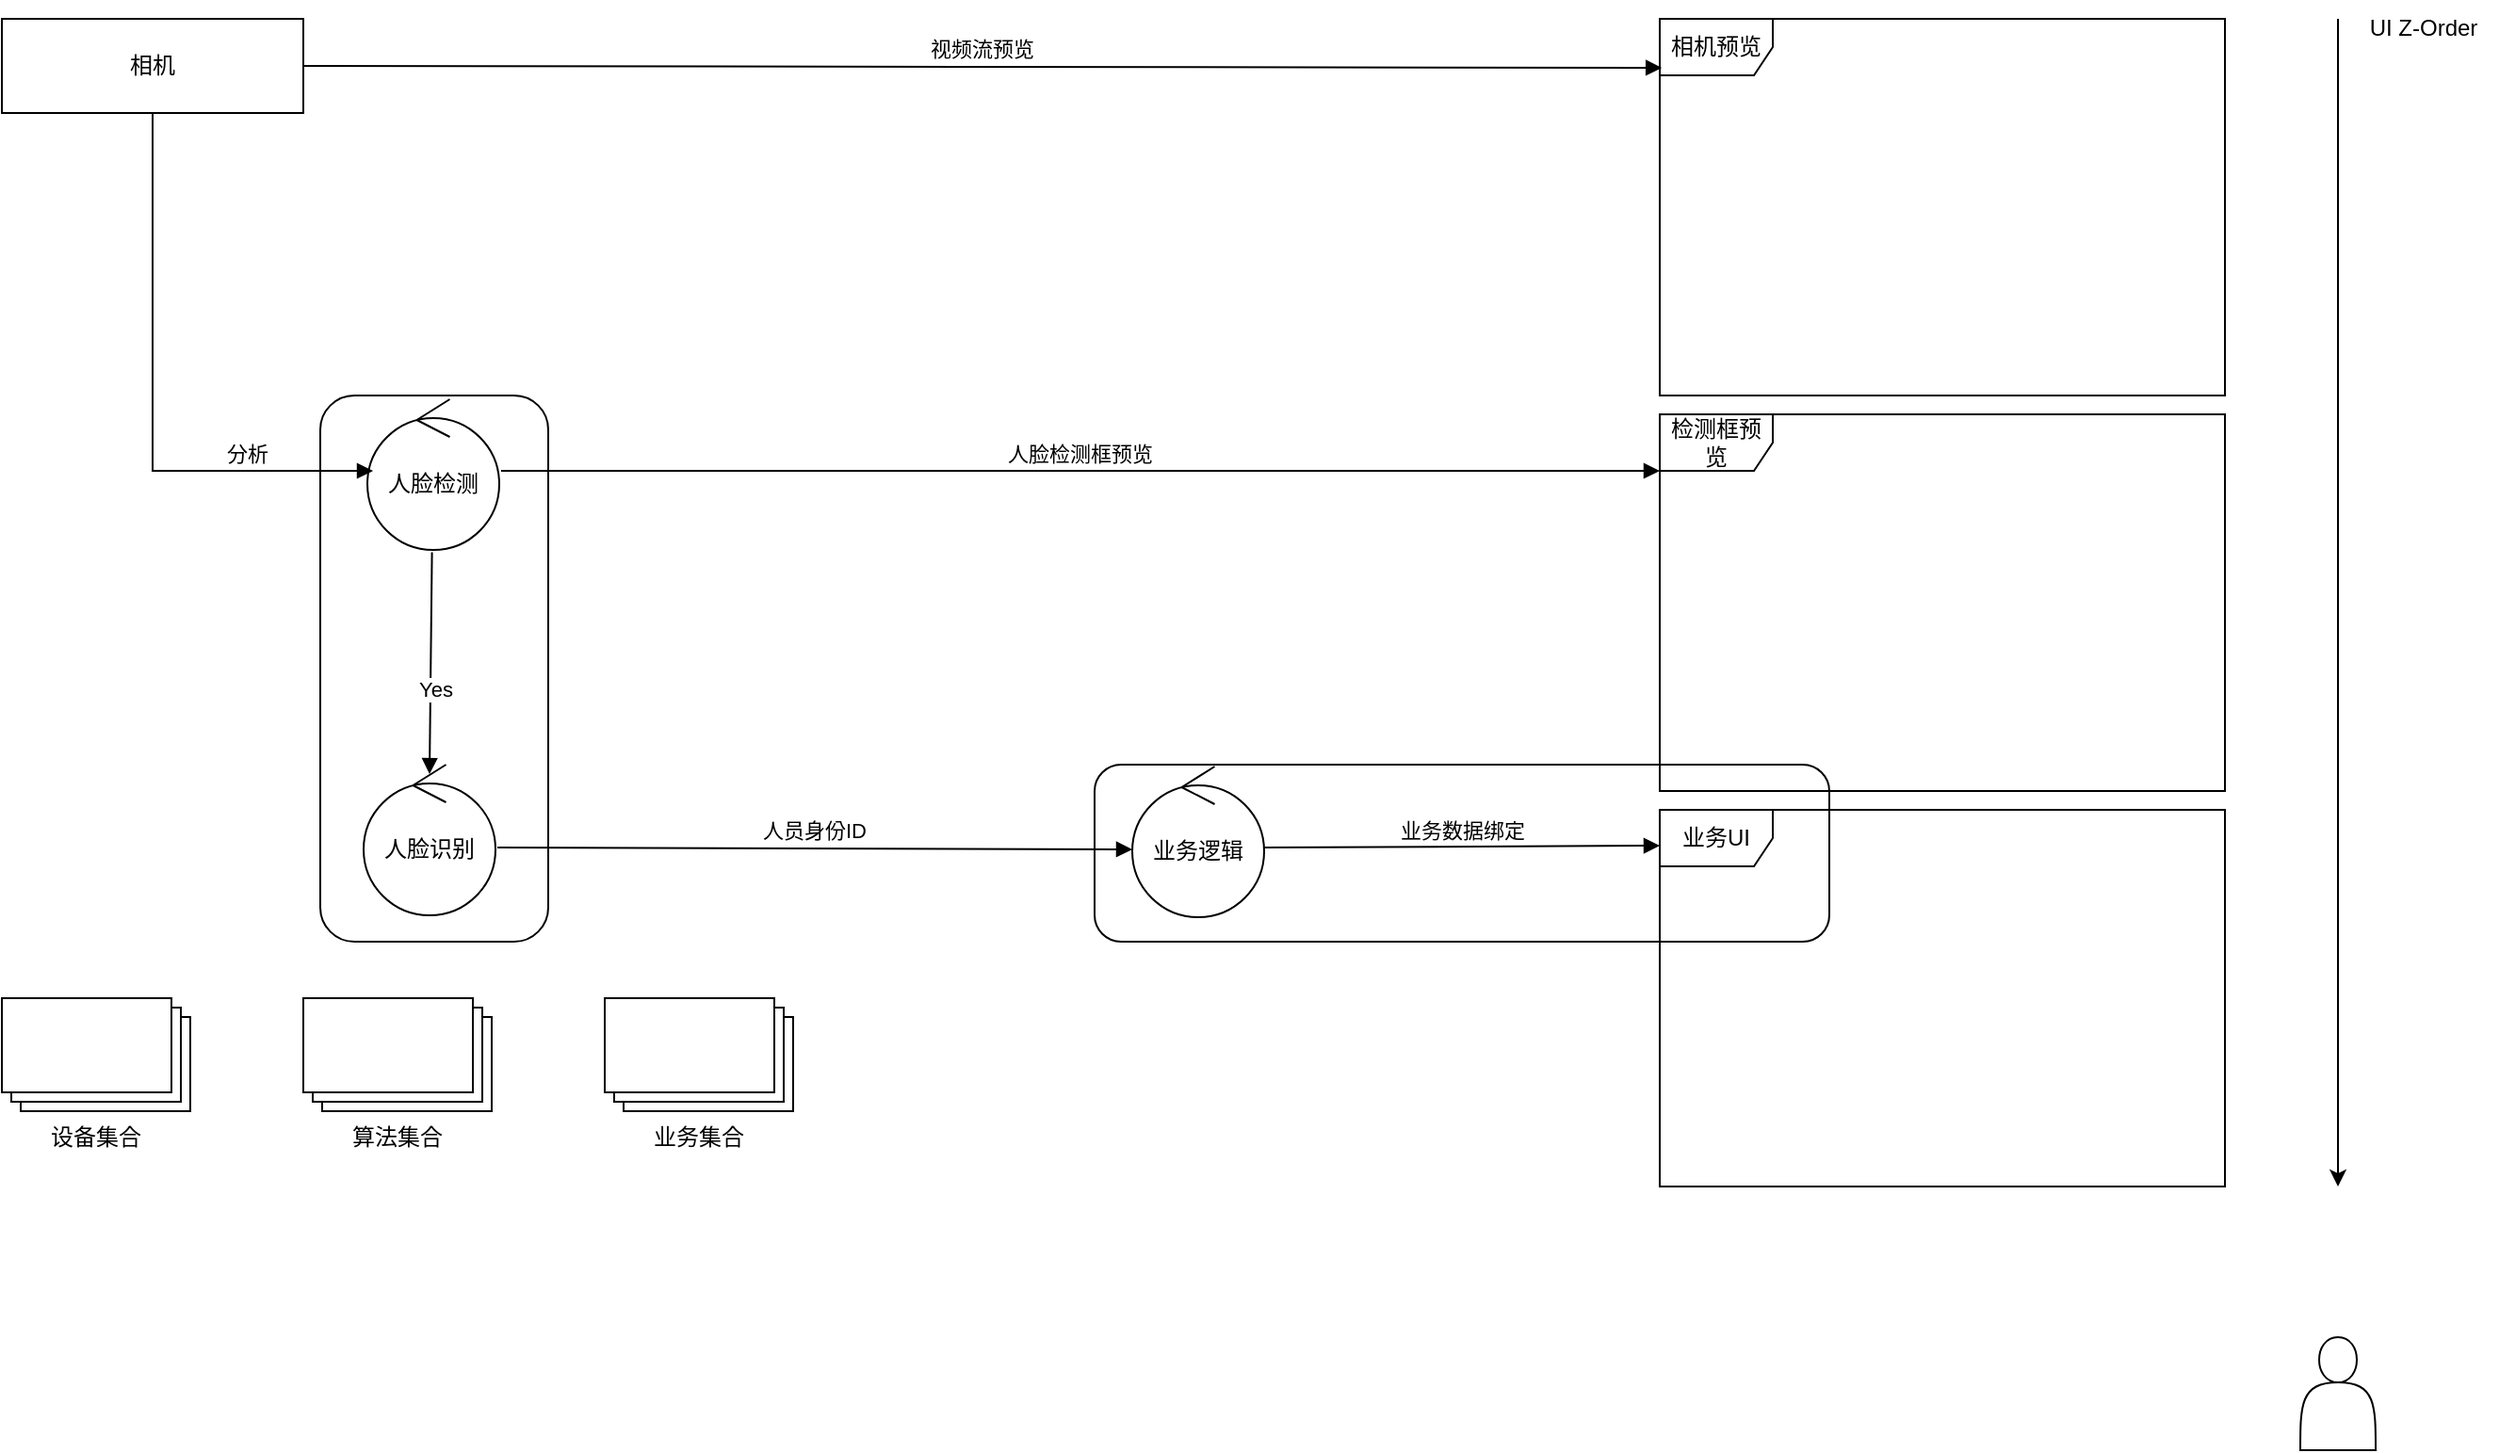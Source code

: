 <mxfile version="24.7.16">
  <diagram name="第 1 页" id="CHhjb9Mza2GHVH6A80a-">
    <mxGraphModel dx="1674" dy="841" grid="1" gridSize="10" guides="1" tooltips="1" connect="1" arrows="1" fold="1" page="1" pageScale="1" pageWidth="1654" pageHeight="1169" math="0" shadow="0">
      <root>
        <mxCell id="0" />
        <mxCell id="1" parent="0" />
        <mxCell id="7dd8zz-K7fJCIcqWaBU7-4" value="" style="rounded=1;whiteSpace=wrap;html=1;" vertex="1" parent="1">
          <mxGeometry x="700" y="516" width="390" height="94" as="geometry" />
        </mxCell>
        <mxCell id="7dd8zz-K7fJCIcqWaBU7-3" value="" style="rounded=1;whiteSpace=wrap;html=1;" vertex="1" parent="1">
          <mxGeometry x="289" y="320" width="121" height="290" as="geometry" />
        </mxCell>
        <mxCell id="Cl46bO1Z5zbE_w1ihBnY-24" value="相机预览" style="shape=umlFrame;whiteSpace=wrap;html=1;pointerEvents=0;" parent="1" vertex="1">
          <mxGeometry x="1000" y="120" width="300" height="200" as="geometry" />
        </mxCell>
        <mxCell id="Cl46bO1Z5zbE_w1ihBnY-25" value="相机" style="html=1;whiteSpace=wrap;" parent="1" vertex="1">
          <mxGeometry x="120" y="120" width="160" height="50" as="geometry" />
        </mxCell>
        <mxCell id="Cl46bO1Z5zbE_w1ihBnY-29" value="人脸检测" style="ellipse;shape=umlControl;whiteSpace=wrap;html=1;" parent="1" vertex="1">
          <mxGeometry x="314" y="322" width="70" height="80" as="geometry" />
        </mxCell>
        <mxCell id="Cl46bO1Z5zbE_w1ihBnY-30" value="人脸检测框预览" style="html=1;verticalAlign=bottom;endArrow=block;curved=0;rounded=0;entryX=0;entryY=0.15;entryDx=0;entryDy=0;entryPerimeter=0;exitX=1.014;exitY=0.475;exitDx=0;exitDy=0;exitPerimeter=0;" parent="1" source="Cl46bO1Z5zbE_w1ihBnY-29" target="Cl46bO1Z5zbE_w1ihBnY-34" edge="1">
          <mxGeometry width="80" relative="1" as="geometry">
            <mxPoint x="384" y="441" as="sourcePoint" />
            <mxPoint x="464" y="441" as="targetPoint" />
          </mxGeometry>
        </mxCell>
        <mxCell id="Cl46bO1Z5zbE_w1ihBnY-34" value="检测框预览" style="shape=umlFrame;whiteSpace=wrap;html=1;pointerEvents=0;" parent="1" vertex="1">
          <mxGeometry x="1000" y="330" width="300" height="200" as="geometry" />
        </mxCell>
        <mxCell id="Cl46bO1Z5zbE_w1ihBnY-35" value="人脸识别" style="ellipse;shape=umlControl;whiteSpace=wrap;html=1;" parent="1" vertex="1">
          <mxGeometry x="312" y="516" width="70" height="80" as="geometry" />
        </mxCell>
        <mxCell id="Cl46bO1Z5zbE_w1ihBnY-37" value="业务UI" style="shape=umlFrame;whiteSpace=wrap;html=1;pointerEvents=0;" parent="1" vertex="1">
          <mxGeometry x="1000" y="540" width="300" height="200" as="geometry" />
        </mxCell>
        <mxCell id="Cl46bO1Z5zbE_w1ihBnY-39" value="分析" style="html=1;verticalAlign=bottom;endArrow=block;curved=0;rounded=0;exitX=0.5;exitY=1;exitDx=0;exitDy=0;entryX=0.043;entryY=0.475;entryDx=0;entryDy=0;entryPerimeter=0;" parent="1" source="Cl46bO1Z5zbE_w1ihBnY-25" target="Cl46bO1Z5zbE_w1ihBnY-29" edge="1">
          <mxGeometry x="0.564" width="80" relative="1" as="geometry">
            <mxPoint x="380" y="480" as="sourcePoint" />
            <mxPoint x="310" y="360" as="targetPoint" />
            <Array as="points">
              <mxPoint x="200" y="360" />
            </Array>
            <mxPoint as="offset" />
          </mxGeometry>
        </mxCell>
        <mxCell id="Cl46bO1Z5zbE_w1ihBnY-40" value="视频流预览" style="html=1;verticalAlign=bottom;endArrow=block;curved=0;rounded=0;entryX=0.007;entryY=0.13;entryDx=0;entryDy=0;entryPerimeter=0;exitX=1;exitY=0.5;exitDx=0;exitDy=0;" parent="1" edge="1" source="Cl46bO1Z5zbE_w1ihBnY-25">
          <mxGeometry width="80" relative="1" as="geometry">
            <mxPoint x="279" y="145" as="sourcePoint" />
            <mxPoint x="1001.1" y="146" as="targetPoint" />
          </mxGeometry>
        </mxCell>
        <mxCell id="Cl46bO1Z5zbE_w1ihBnY-41" value="人员身份ID" style="html=1;verticalAlign=bottom;endArrow=block;curved=0;rounded=0;entryX=0;entryY=0.55;entryDx=0;entryDy=0;entryPerimeter=0;" parent="1" target="7dd8zz-K7fJCIcqWaBU7-1" edge="1">
          <mxGeometry width="80" relative="1" as="geometry">
            <mxPoint x="383" y="560" as="sourcePoint" />
            <mxPoint x="710" y="560" as="targetPoint" />
          </mxGeometry>
        </mxCell>
        <mxCell id="Cl46bO1Z5zbE_w1ihBnY-42" value="Yes" style="html=1;verticalAlign=bottom;endArrow=block;curved=0;rounded=0;entryX=0.5;entryY=0.063;entryDx=0;entryDy=0;entryPerimeter=0;exitX=0.49;exitY=1.015;exitDx=0;exitDy=0;exitPerimeter=0;" parent="1" source="Cl46bO1Z5zbE_w1ihBnY-29" target="Cl46bO1Z5zbE_w1ihBnY-35" edge="1">
          <mxGeometry x="0.384" y="3" width="80" relative="1" as="geometry">
            <mxPoint x="347" y="430" as="sourcePoint" />
            <mxPoint x="400" y="500" as="targetPoint" />
            <Array as="points" />
            <mxPoint as="offset" />
          </mxGeometry>
        </mxCell>
        <mxCell id="Q5eR2odcM2XTZmfw3l5h-1" value="" style="endArrow=classic;html=1;rounded=0;" parent="1" edge="1">
          <mxGeometry width="50" height="50" relative="1" as="geometry">
            <mxPoint x="1360" y="120" as="sourcePoint" />
            <mxPoint x="1360" y="740" as="targetPoint" />
          </mxGeometry>
        </mxCell>
        <mxCell id="Q5eR2odcM2XTZmfw3l5h-4" value="" style="shape=actor;whiteSpace=wrap;html=1;" parent="1" vertex="1">
          <mxGeometry x="1340" y="820" width="40" height="60" as="geometry" />
        </mxCell>
        <mxCell id="Q5eR2odcM2XTZmfw3l5h-5" value="UI Z-Order" style="text;html=1;align=center;verticalAlign=middle;resizable=0;points=[];autosize=1;strokeColor=none;fillColor=none;" parent="1" vertex="1">
          <mxGeometry x="1365" y="110" width="80" height="30" as="geometry" />
        </mxCell>
        <mxCell id="7dd8zz-K7fJCIcqWaBU7-1" value="业务逻辑" style="ellipse;shape=umlControl;whiteSpace=wrap;html=1;" vertex="1" parent="1">
          <mxGeometry x="720" y="517" width="70" height="80" as="geometry" />
        </mxCell>
        <mxCell id="7dd8zz-K7fJCIcqWaBU7-2" value="业务数据绑定" style="html=1;verticalAlign=bottom;endArrow=block;curved=0;rounded=0;entryX=0;entryY=0.095;entryDx=0;entryDy=0;entryPerimeter=0;" edge="1" parent="1" target="Cl46bO1Z5zbE_w1ihBnY-37">
          <mxGeometry width="80" relative="1" as="geometry">
            <mxPoint x="790" y="560" as="sourcePoint" />
            <mxPoint x="870" y="560" as="targetPoint" />
          </mxGeometry>
        </mxCell>
        <mxCell id="7dd8zz-K7fJCIcqWaBU7-6" value="设备集合" style="verticalLabelPosition=bottom;verticalAlign=top;html=1;shape=mxgraph.basic.layered_rect;dx=10;outlineConnect=0;whiteSpace=wrap;" vertex="1" parent="1">
          <mxGeometry x="120" y="640" width="100" height="60" as="geometry" />
        </mxCell>
        <mxCell id="7dd8zz-K7fJCIcqWaBU7-7" value="算法集合" style="verticalLabelPosition=bottom;verticalAlign=top;html=1;shape=mxgraph.basic.layered_rect;dx=10;outlineConnect=0;whiteSpace=wrap;" vertex="1" parent="1">
          <mxGeometry x="280" y="640" width="100" height="60" as="geometry" />
        </mxCell>
        <mxCell id="7dd8zz-K7fJCIcqWaBU7-8" value="业务集合" style="verticalLabelPosition=bottom;verticalAlign=top;html=1;shape=mxgraph.basic.layered_rect;dx=10;outlineConnect=0;whiteSpace=wrap;" vertex="1" parent="1">
          <mxGeometry x="440" y="640" width="100" height="60" as="geometry" />
        </mxCell>
      </root>
    </mxGraphModel>
  </diagram>
</mxfile>
